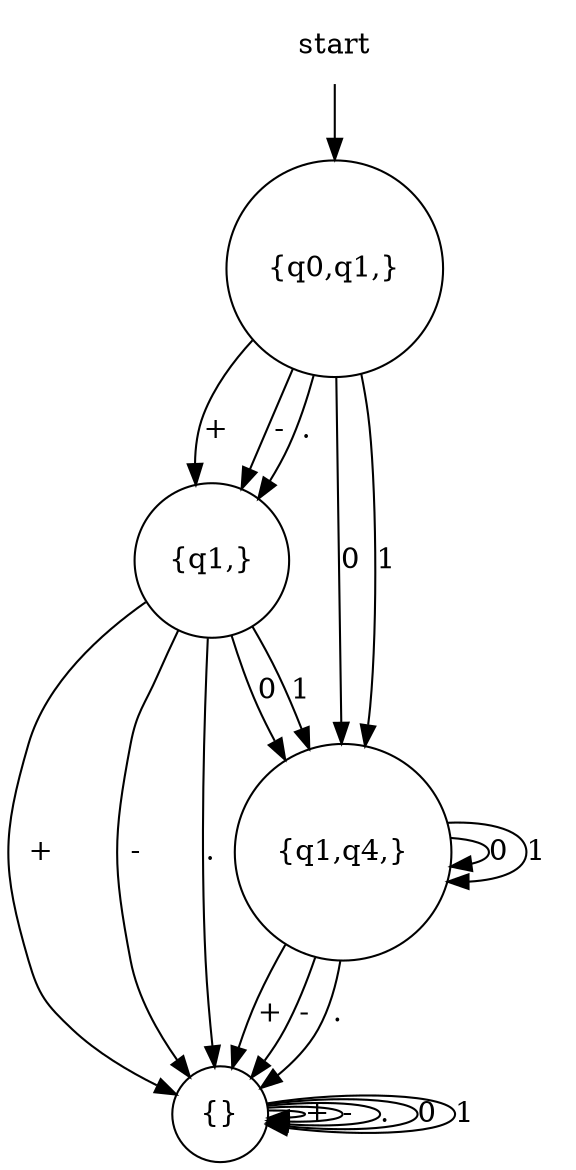 digraph automaton {
    node [shape=none]; start;
    node [shape=circle];
    start -> "{q0,q1,}";
    "{q0,q1,}" -> "{q1,}" [label="+"];
    "{q0,q1,}" -> "{q1,}" [label="-"];
    "{q0,q1,}" -> "{q1,}" [label="."];
    "{q0,q1,}" -> "{q1,q4,}" [label="0"];
    "{q0,q1,}" -> "{q1,q4,}" [label="1"];
    "{q1,}" -> "{}" [label="+"];
    "{q1,}" -> "{}" [label="-"];
    "{q1,}" -> "{}" [label="."];
    "{q1,}" -> "{q1,q4,}" [label="0"];
    "{q1,}" -> "{q1,q4,}" [label="1"];
    "{}" -> "{}" [label="+"];
    "{}" -> "{}" [label="-"];
    "{}" -> "{}" [label="."];
    "{}" -> "{}" [label="0"];
    "{}" -> "{}" [label="1"];
    "{q1,q4,}" -> "{}" [label="+"];
    "{q1,q4,}" -> "{}" [label="-"];
    "{q1,q4,}" -> "{}" [label="."];
    "{q1,q4,}" -> "{q1,q4,}" [label="0"];
    "{q1,q4,}" -> "{q1,q4,}" [label="1"];
}
